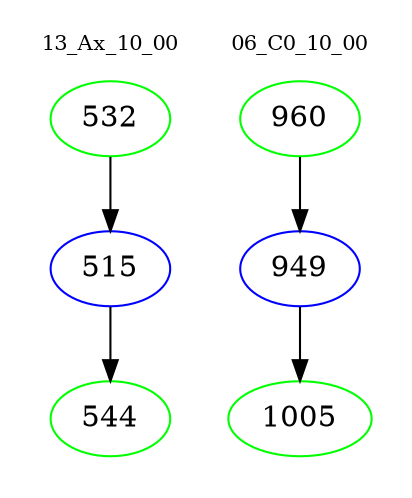 digraph{
subgraph cluster_0 {
color = white
label = "13_Ax_10_00";
fontsize=10;
T0_532 [label="532", color="green"]
T0_532 -> T0_515 [color="black"]
T0_515 [label="515", color="blue"]
T0_515 -> T0_544 [color="black"]
T0_544 [label="544", color="green"]
}
subgraph cluster_1 {
color = white
label = "06_C0_10_00";
fontsize=10;
T1_960 [label="960", color="green"]
T1_960 -> T1_949 [color="black"]
T1_949 [label="949", color="blue"]
T1_949 -> T1_1005 [color="black"]
T1_1005 [label="1005", color="green"]
}
}
